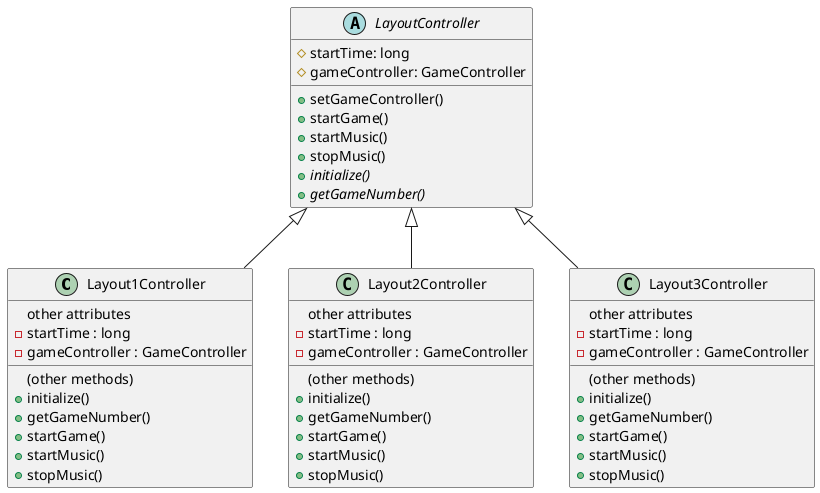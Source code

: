 @startuml
'https://plantuml.com/class-diagram


class Layout1Controller {
    other attributes
    (other methods)
    -startTime : long
    -gameController : GameController
    +initialize()
    +getGameNumber()
    +startGame()
    +startMusic()
    +stopMusic()
}

class Layout2Controller {
    other attributes
    (other methods)
    -startTime : long
    -gameController : GameController
    +initialize()
    +getGameNumber()
    +startGame()
    +startMusic()
    +stopMusic()
}

class Layout3Controller {
    other attributes
    (other methods)
    -startTime : long
    -gameController : GameController
    +initialize()
    +getGameNumber()
    +startGame()
    +startMusic()
    +stopMusic()
}

abstract class LayoutController {
  # startTime: long
  # gameController: GameController
  + setGameController()
  + startGame()
  + startMusic()
  + stopMusic()
  + {abstract} initialize()
  + {abstract} getGameNumber()
}

LayoutController <|-- Layout1Controller
LayoutController <|-- Layout2Controller
LayoutController <|-- Layout3Controller



@enduml
